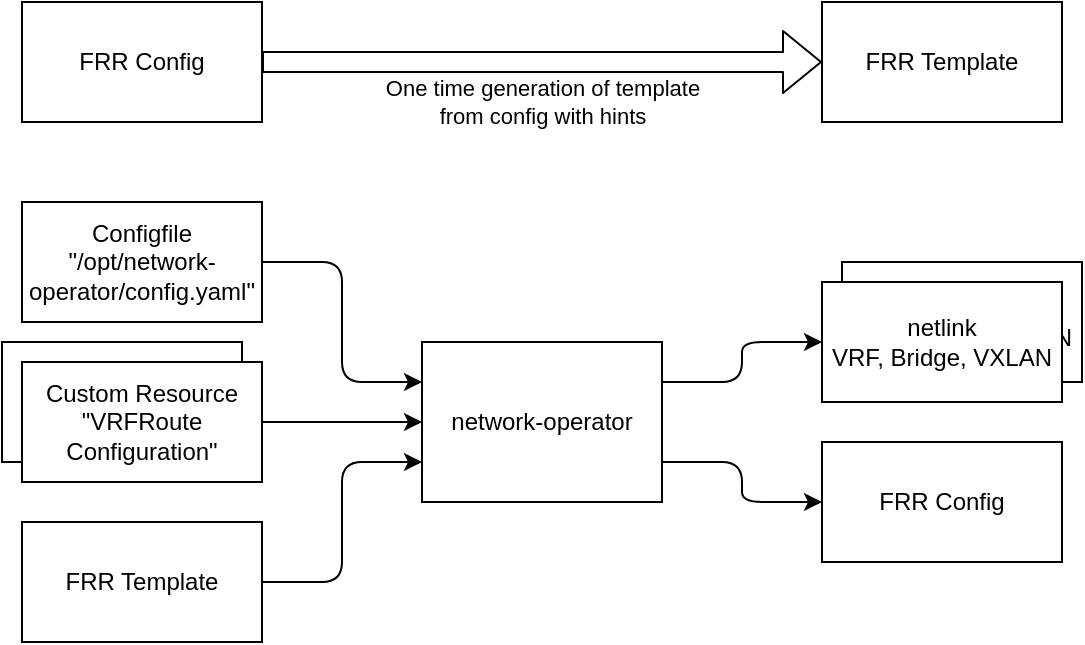 <mxfile version="16.5.1" type="device" pages="3"><diagram id="dhDu-mM1LpdKjA24CmVJ" name="Configuration Flow"><mxGraphModel dx="1422" dy="873" grid="1" gridSize="10" guides="1" tooltips="1" connect="1" arrows="1" fold="1" page="1" pageScale="1" pageWidth="850" pageHeight="1100" math="0" shadow="0"><root><mxCell id="0"/><mxCell id="1" parent="0"/><mxCell id="11" value="" style="edgeStyle=orthogonalEdgeStyle;html=1;exitX=1;exitY=0.5;exitDx=0;exitDy=0;entryX=0;entryY=0.25;entryDx=0;entryDy=0;horizontal=1;" parent="1" source="2" target="8" edge="1"><mxGeometry x="-0.429" y="20" relative="1" as="geometry"><mxPoint as="offset"/></mxGeometry></mxCell><mxCell id="2" value="Configfile&lt;br&gt;&quot;/opt/network-operator/config.yaml&quot;" style="rounded=0;whiteSpace=wrap;html=1;" parent="1" vertex="1"><mxGeometry x="80" y="150" width="120" height="60" as="geometry"/></mxCell><mxCell id="3" value="FRR Config" style="rounded=0;whiteSpace=wrap;html=1;" parent="1" vertex="1"><mxGeometry x="80" y="50" width="120" height="60" as="geometry"/></mxCell><mxCell id="12" style="edgeStyle=none;html=1;exitX=1;exitY=0.5;exitDx=0;exitDy=0;entryX=0;entryY=0.5;entryDx=0;entryDy=0;" parent="1" source="4" target="8" edge="1"><mxGeometry relative="1" as="geometry"/></mxCell><mxCell id="5" value="FRR Template" style="rounded=0;whiteSpace=wrap;html=1;" parent="1" vertex="1"><mxGeometry x="480" y="50" width="120" height="60" as="geometry"/></mxCell><mxCell id="6" value="One time generation of template&lt;br&gt;from config with hints" style="shape=flexArrow;endArrow=classic;html=1;exitX=1;exitY=0.5;exitDx=0;exitDy=0;" parent="1" source="3" target="5" edge="1"><mxGeometry y="-20" width="50" height="50" relative="1" as="geometry"><mxPoint x="560" y="270" as="sourcePoint"/><mxPoint x="610" y="220" as="targetPoint"/><mxPoint as="offset"/></mxGeometry></mxCell><mxCell id="13" style="edgeStyle=orthogonalEdgeStyle;html=1;exitX=1;exitY=0.5;exitDx=0;exitDy=0;entryX=0;entryY=0.75;entryDx=0;entryDy=0;" parent="1" source="7" target="8" edge="1"><mxGeometry relative="1" as="geometry"/></mxCell><mxCell id="7" value="FRR Template" style="rounded=0;whiteSpace=wrap;html=1;" parent="1" vertex="1"><mxGeometry x="80" y="310" width="120" height="60" as="geometry"/></mxCell><mxCell id="15" style="edgeStyle=orthogonalEdgeStyle;html=1;exitX=1;exitY=0.25;exitDx=0;exitDy=0;entryX=0;entryY=0.5;entryDx=0;entryDy=0;" parent="1" source="8" target="9" edge="1"><mxGeometry relative="1" as="geometry"/></mxCell><mxCell id="16" style="edgeStyle=orthogonalEdgeStyle;html=1;exitX=1;exitY=0.75;exitDx=0;exitDy=0;" parent="1" source="8" target="10" edge="1"><mxGeometry relative="1" as="geometry"/></mxCell><mxCell id="8" value="network-operator" style="rounded=0;whiteSpace=wrap;html=1;" parent="1" vertex="1"><mxGeometry x="280" y="220" width="120" height="80" as="geometry"/></mxCell><mxCell id="10" value="FRR Config" style="rounded=0;whiteSpace=wrap;html=1;" parent="1" vertex="1"><mxGeometry x="480" y="270" width="120" height="60" as="geometry"/></mxCell><mxCell id="14" value="Custom Resource&lt;br&gt;&quot;VRFRoute&lt;br&gt;Configuration&quot;" style="rounded=0;whiteSpace=wrap;html=1;" parent="1" vertex="1"><mxGeometry x="70" y="220" width="120" height="60" as="geometry"/></mxCell><mxCell id="4" value="Custom Resource&lt;br&gt;&quot;VRFRoute&lt;br&gt;Configuration&quot;" style="rounded=0;whiteSpace=wrap;html=1;" parent="1" vertex="1"><mxGeometry x="80" y="230" width="120" height="60" as="geometry"/></mxCell><mxCell id="17" value="netlink&lt;br&gt;VRF, Bridge, VXLAN" style="rounded=0;whiteSpace=wrap;html=1;" parent="1" vertex="1"><mxGeometry x="490" y="180" width="120" height="60" as="geometry"/></mxCell><mxCell id="9" value="netlink&lt;br&gt;VRF, Bridge, VXLAN" style="rounded=0;whiteSpace=wrap;html=1;" parent="1" vertex="1"><mxGeometry x="480" y="190" width="120" height="60" as="geometry"/></mxCell></root></mxGraphModel></diagram><diagram id="IH5Xpk33nrd960P35TV_" name="Peerings"><mxGraphModel dx="1422" dy="873" grid="1" gridSize="10" guides="1" tooltips="1" connect="1" arrows="1" fold="1" page="1" pageScale="1" pageWidth="850" pageHeight="1100" math="0" shadow="0"><root><mxCell id="xQtecLRbOh-oiLWWY4UA-0"/><mxCell id="xQtecLRbOh-oiLWWY4UA-1" parent="xQtecLRbOh-oiLWWY4UA-0"/><mxCell id="xQtecLRbOh-oiLWWY4UA-10" value="" style="rounded=0;whiteSpace=wrap;html=1;fillColor=#1ba1e2;fontColor=#ffffff;strokeColor=#006EAF;" parent="xQtecLRbOh-oiLWWY4UA-1" vertex="1"><mxGeometry x="280" y="120" width="140" height="190" as="geometry"/></mxCell><mxCell id="xQtecLRbOh-oiLWWY4UA-7" style="html=1;exitX=0.55;exitY=0.95;exitDx=0;exitDy=0;exitPerimeter=0;entryX=0.07;entryY=0.4;entryDx=0;entryDy=0;entryPerimeter=0;startArrow=classic;startFill=1;" parent="xQtecLRbOh-oiLWWY4UA-1" source="xQtecLRbOh-oiLWWY4UA-3" target="xQtecLRbOh-oiLWWY4UA-6" edge="1"><mxGeometry relative="1" as="geometry"/></mxCell><mxCell id="xQtecLRbOh-oiLWWY4UA-8" style="edgeStyle=none;html=1;exitX=0.96;exitY=0.7;exitDx=0;exitDy=0;exitPerimeter=0;entryX=0.07;entryY=0.4;entryDx=0;entryDy=0;entryPerimeter=0;startArrow=classic;startFill=1;" parent="xQtecLRbOh-oiLWWY4UA-1" source="xQtecLRbOh-oiLWWY4UA-3" target="xQtecLRbOh-oiLWWY4UA-5" edge="1"><mxGeometry relative="1" as="geometry"/></mxCell><mxCell id="xQtecLRbOh-oiLWWY4UA-9" style="edgeStyle=none;html=1;exitX=0.88;exitY=0.25;exitDx=0;exitDy=0;exitPerimeter=0;entryX=0.13;entryY=0.77;entryDx=0;entryDy=0;entryPerimeter=0;startArrow=classic;startFill=1;" parent="xQtecLRbOh-oiLWWY4UA-1" source="xQtecLRbOh-oiLWWY4UA-3" target="xQtecLRbOh-oiLWWY4UA-4" edge="1"><mxGeometry relative="1" as="geometry"/></mxCell><mxCell id="xQtecLRbOh-oiLWWY4UA-3" value="default&lt;br&gt;VRF" style="ellipse;shape=cloud;whiteSpace=wrap;html=1;" parent="xQtecLRbOh-oiLWWY4UA-1" vertex="1"><mxGeometry x="140" y="80" width="120" height="80" as="geometry"/></mxCell><mxCell id="xQtecLRbOh-oiLWWY4UA-4" value="mgmt&lt;br&gt;VRF" style="ellipse;shape=cloud;whiteSpace=wrap;html=1;" parent="xQtecLRbOh-oiLWWY4UA-1" vertex="1"><mxGeometry x="290" y="20" width="120" height="80" as="geometry"/></mxCell><mxCell id="xQtecLRbOh-oiLWWY4UA-5" value="VRF #2" style="ellipse;shape=cloud;whiteSpace=wrap;html=1;" parent="xQtecLRbOh-oiLWWY4UA-1" vertex="1"><mxGeometry x="290" y="120" width="120" height="80" as="geometry"/></mxCell><mxCell id="xQtecLRbOh-oiLWWY4UA-6" value="VRF #3" style="ellipse;shape=cloud;whiteSpace=wrap;html=1;" parent="xQtecLRbOh-oiLWWY4UA-1" vertex="1"><mxGeometry x="290" y="220" width="120" height="80" as="geometry"/></mxCell><mxCell id="xQtecLRbOh-oiLWWY4UA-11" value="VRFs, Bridges, VXLAN interfaces configured by network-operator&lt;br&gt;&lt;br&gt;Also FRR config from operator (Peerings, route-maps and prefix-lists)" style="text;html=1;strokeColor=none;fillColor=none;align=left;verticalAlign=top;whiteSpace=wrap;rounded=0;" parent="xQtecLRbOh-oiLWWY4UA-1" vertex="1"><mxGeometry x="430" y="130" width="160" height="130" as="geometry"/></mxCell><mxCell id="xQtecLRbOh-oiLWWY4UA-12" value="iBGP" style="text;html=1;strokeColor=none;fillColor=none;align=center;verticalAlign=middle;whiteSpace=wrap;rounded=0;" parent="xQtecLRbOh-oiLWWY4UA-1" vertex="1"><mxGeometry x="240" y="60" width="60" height="30" as="geometry"/></mxCell><mxCell id="xQtecLRbOh-oiLWWY4UA-13" value="iBGP" style="text;html=1;strokeColor=none;fillColor=none;align=center;verticalAlign=middle;whiteSpace=wrap;rounded=0;" parent="xQtecLRbOh-oiLWWY4UA-1" vertex="1"><mxGeometry x="230" y="140" width="60" height="30" as="geometry"/></mxCell><mxCell id="xQtecLRbOh-oiLWWY4UA-14" value="iBGP" style="text;html=1;strokeColor=none;fillColor=none;align=center;verticalAlign=middle;whiteSpace=wrap;rounded=0;" parent="xQtecLRbOh-oiLWWY4UA-1" vertex="1"><mxGeometry x="190" y="180" width="60" height="30" as="geometry"/></mxCell></root></mxGraphModel></diagram><diagram id="nI638XhZKu-Vvu-WyHZ_" name="router.c Flow"><mxGraphModel dx="981" dy="602" grid="1" gridSize="10" guides="1" tooltips="1" connect="1" arrows="1" fold="1" page="1" pageScale="1" pageWidth="850" pageHeight="1100" math="0" shadow="0"><root><mxCell id="aJYXzm2qt-FDpxUu57WG-0"/><mxCell id="aJYXzm2qt-FDpxUu57WG-1" parent="aJYXzm2qt-FDpxUu57WG-0"/><mxCell id="aJYXzm2qt-FDpxUu57WG-4" style="edgeStyle=orthogonalEdgeStyle;rounded=0;orthogonalLoop=1;jettySize=auto;html=1;exitX=0.5;exitY=1;exitDx=0;exitDy=0;entryX=0.5;entryY=0;entryDx=0;entryDy=0;" edge="1" parent="aJYXzm2qt-FDpxUu57WG-1" source="aJYXzm2qt-FDpxUu57WG-2" target="aJYXzm2qt-FDpxUu57WG-3"><mxGeometry relative="1" as="geometry"/></mxCell><mxCell id="aJYXzm2qt-FDpxUu57WG-2" value="Packet on VXLAN&lt;br&gt;if" style="rounded=0;whiteSpace=wrap;html=1;" vertex="1" parent="aJYXzm2qt-FDpxUu57WG-1"><mxGeometry x="120" y="20" width="120" height="60" as="geometry"/></mxCell><mxCell id="aJYXzm2qt-FDpxUu57WG-8" style="edgeStyle=orthogonalEdgeStyle;rounded=0;orthogonalLoop=1;jettySize=auto;html=1;exitX=0.5;exitY=1;exitDx=0;exitDy=0;entryX=0.5;entryY=0;entryDx=0;entryDy=0;fontSize=10;" edge="1" parent="aJYXzm2qt-FDpxUu57WG-1" source="aJYXzm2qt-FDpxUu57WG-3" target="aJYXzm2qt-FDpxUu57WG-5"><mxGeometry relative="1" as="geometry"/></mxCell><mxCell id="aJYXzm2qt-FDpxUu57WG-3" value="Route Lookup&lt;br&gt;(&lt;b&gt;sourceif is overwritten to Bridge&lt;/b&gt;)" style="rounded=0;whiteSpace=wrap;html=1;" vertex="1" parent="aJYXzm2qt-FDpxUu57WG-1"><mxGeometry x="120" y="120" width="120" height="60" as="geometry"/></mxCell><mxCell id="aJYXzm2qt-FDpxUu57WG-7" value="Yes" style="edgeStyle=orthogonalEdgeStyle;rounded=0;orthogonalLoop=1;jettySize=auto;html=1;exitX=1;exitY=0.5;exitDx=0;exitDy=0;entryX=0;entryY=0.5;entryDx=0;entryDy=0;fontSize=10;" edge="1" parent="aJYXzm2qt-FDpxUu57WG-1" source="aJYXzm2qt-FDpxUu57WG-5" target="aJYXzm2qt-FDpxUu57WG-6"><mxGeometry relative="1" as="geometry"/></mxCell><mxCell id="aJYXzm2qt-FDpxUu57WG-11" value="No" style="edgeStyle=orthogonalEdgeStyle;rounded=0;orthogonalLoop=1;jettySize=auto;html=1;exitX=0.5;exitY=1;exitDx=0;exitDy=0;entryX=0.5;entryY=0;entryDx=0;entryDy=0;fontSize=10;" edge="1" parent="aJYXzm2qt-FDpxUu57WG-1" source="aJYXzm2qt-FDpxUu57WG-5" target="aJYXzm2qt-FDpxUu57WG-10"><mxGeometry relative="1" as="geometry"/></mxCell><mxCell id="aJYXzm2qt-FDpxUu57WG-5" value="Local VRF destination?&lt;br&gt;&lt;font style=&quot;font-size: 10px&quot;&gt;(NOT_FWD)&lt;/font&gt;" style="rhombus;whiteSpace=wrap;html=1;" vertex="1" parent="aJYXzm2qt-FDpxUu57WG-1"><mxGeometry x="120" y="220" width="120" height="70" as="geometry"/></mxCell><mxCell id="aJYXzm2qt-FDpxUu57WG-6" value="TC_ACT_OK&lt;br&gt;&lt;font style=&quot;font-size: 10px&quot;&gt;-&amp;gt; pass to VRF&lt;/font&gt;" style="rounded=1;whiteSpace=wrap;html=1;" vertex="1" parent="aJYXzm2qt-FDpxUu57WG-1"><mxGeometry x="280" y="237.5" width="130" height="35" as="geometry"/></mxCell><mxCell id="aJYXzm2qt-FDpxUu57WG-13" value="Yes" style="edgeStyle=orthogonalEdgeStyle;rounded=0;orthogonalLoop=1;jettySize=auto;html=1;exitX=1;exitY=0.5;exitDx=0;exitDy=0;entryX=0;entryY=0.5;entryDx=0;entryDy=0;fontSize=10;" edge="1" parent="aJYXzm2qt-FDpxUu57WG-1" source="aJYXzm2qt-FDpxUu57WG-10" target="aJYXzm2qt-FDpxUu57WG-12"><mxGeometry relative="1" as="geometry"/></mxCell><mxCell id="aJYXzm2qt-FDpxUu57WG-15" style="edgeStyle=orthogonalEdgeStyle;rounded=0;orthogonalLoop=1;jettySize=auto;html=1;exitX=0.5;exitY=1;exitDx=0;exitDy=0;entryX=0.5;entryY=0;entryDx=0;entryDy=0;fontSize=10;" edge="1" parent="aJYXzm2qt-FDpxUu57WG-1" source="aJYXzm2qt-FDpxUu57WG-10" target="aJYXzm2qt-FDpxUu57WG-14"><mxGeometry relative="1" as="geometry"/></mxCell><mxCell id="aJYXzm2qt-FDpxUu57WG-10" value="Forward" style="rhombus;whiteSpace=wrap;html=1;" vertex="1" parent="aJYXzm2qt-FDpxUu57WG-1"><mxGeometry x="120" y="330" width="120" height="70" as="geometry"/></mxCell><mxCell id="aJYXzm2qt-FDpxUu57WG-12" value="TC_ACT_REDIRECT&lt;br&gt;&lt;font style=&quot;font-size: 10px&quot;&gt;-&amp;gt; redirect to VETH&lt;/font&gt;" style="rounded=1;whiteSpace=wrap;html=1;" vertex="1" parent="aJYXzm2qt-FDpxUu57WG-1"><mxGeometry x="280" y="347.5" width="130" height="35" as="geometry"/></mxCell><mxCell id="aJYXzm2qt-FDpxUu57WG-14" value="TC_ACT_SHOT&lt;br&gt;&lt;span style=&quot;font-size: 10px&quot;&gt;-&amp;gt; drop packet&lt;/span&gt;" style="rounded=1;whiteSpace=wrap;html=1;" vertex="1" parent="aJYXzm2qt-FDpxUu57WG-1"><mxGeometry x="115" y="440" width="130" height="35" as="geometry"/></mxCell><mxCell id="aJYXzm2qt-FDpxUu57WG-16" style="edgeStyle=orthogonalEdgeStyle;rounded=0;orthogonalLoop=1;jettySize=auto;html=1;exitX=0.5;exitY=1;exitDx=0;exitDy=0;entryX=0.5;entryY=0;entryDx=0;entryDy=0;" edge="1" parent="aJYXzm2qt-FDpxUu57WG-1" source="aJYXzm2qt-FDpxUu57WG-17" target="aJYXzm2qt-FDpxUu57WG-19"><mxGeometry relative="1" as="geometry"/></mxCell><mxCell id="aJYXzm2qt-FDpxUu57WG-17" value="Packet on VETH&lt;br&gt;if" style="rounded=0;whiteSpace=wrap;html=1;" vertex="1" parent="aJYXzm2qt-FDpxUu57WG-1"><mxGeometry x="445" y="20" width="120" height="60" as="geometry"/></mxCell><mxCell id="aJYXzm2qt-FDpxUu57WG-18" style="edgeStyle=orthogonalEdgeStyle;rounded=0;orthogonalLoop=1;jettySize=auto;html=1;exitX=0.5;exitY=1;exitDx=0;exitDy=0;entryX=0.5;entryY=0;entryDx=0;entryDy=0;fontSize=10;" edge="1" parent="aJYXzm2qt-FDpxUu57WG-1" source="aJYXzm2qt-FDpxUu57WG-19" target="aJYXzm2qt-FDpxUu57WG-22"><mxGeometry relative="1" as="geometry"/></mxCell><mxCell id="aJYXzm2qt-FDpxUu57WG-19" value="Route Lookup" style="rounded=0;whiteSpace=wrap;html=1;" vertex="1" parent="aJYXzm2qt-FDpxUu57WG-1"><mxGeometry x="445" y="120" width="120" height="60" as="geometry"/></mxCell><mxCell id="aJYXzm2qt-FDpxUu57WG-20" value="Yes" style="edgeStyle=orthogonalEdgeStyle;rounded=0;orthogonalLoop=1;jettySize=auto;html=1;exitX=1;exitY=0.5;exitDx=0;exitDy=0;entryX=0;entryY=0.5;entryDx=0;entryDy=0;fontSize=10;" edge="1" parent="aJYXzm2qt-FDpxUu57WG-1" source="aJYXzm2qt-FDpxUu57WG-22" target="aJYXzm2qt-FDpxUu57WG-23"><mxGeometry relative="1" as="geometry"/></mxCell><mxCell id="aJYXzm2qt-FDpxUu57WG-21" value="No" style="edgeStyle=orthogonalEdgeStyle;rounded=0;orthogonalLoop=1;jettySize=auto;html=1;exitX=0.5;exitY=1;exitDx=0;exitDy=0;entryX=0.5;entryY=0;entryDx=0;entryDy=0;fontSize=10;" edge="1" parent="aJYXzm2qt-FDpxUu57WG-1" source="aJYXzm2qt-FDpxUu57WG-22" target="aJYXzm2qt-FDpxUu57WG-26"><mxGeometry relative="1" as="geometry"/></mxCell><mxCell id="aJYXzm2qt-FDpxUu57WG-22" value="Local VRF destination?&lt;br&gt;&lt;font style=&quot;font-size: 10px&quot;&gt;(NOT_FWD)&lt;/font&gt;" style="rhombus;whiteSpace=wrap;html=1;" vertex="1" parent="aJYXzm2qt-FDpxUu57WG-1"><mxGeometry x="445" y="220" width="120" height="70" as="geometry"/></mxCell><mxCell id="aJYXzm2qt-FDpxUu57WG-23" value="TC_ACT_OK&lt;br&gt;&lt;font style=&quot;font-size: 10px&quot;&gt;-&amp;gt; pass to VRF&lt;/font&gt;" style="rounded=1;whiteSpace=wrap;html=1;" vertex="1" parent="aJYXzm2qt-FDpxUu57WG-1"><mxGeometry x="605" y="237.5" width="130" height="35" as="geometry"/></mxCell><mxCell id="aJYXzm2qt-FDpxUu57WG-24" value="Yes" style="edgeStyle=orthogonalEdgeStyle;rounded=0;orthogonalLoop=1;jettySize=auto;html=1;exitX=1;exitY=0.5;exitDx=0;exitDy=0;entryX=0;entryY=0.5;entryDx=0;entryDy=0;fontSize=10;" edge="1" parent="aJYXzm2qt-FDpxUu57WG-1" source="aJYXzm2qt-FDpxUu57WG-26" target="aJYXzm2qt-FDpxUu57WG-27"><mxGeometry relative="1" as="geometry"/></mxCell><mxCell id="aJYXzm2qt-FDpxUu57WG-25" style="edgeStyle=orthogonalEdgeStyle;rounded=0;orthogonalLoop=1;jettySize=auto;html=1;exitX=0.5;exitY=1;exitDx=0;exitDy=0;entryX=0.5;entryY=0;entryDx=0;entryDy=0;fontSize=10;" edge="1" parent="aJYXzm2qt-FDpxUu57WG-1" source="aJYXzm2qt-FDpxUu57WG-26" target="aJYXzm2qt-FDpxUu57WG-28"><mxGeometry relative="1" as="geometry"/></mxCell><mxCell id="aJYXzm2qt-FDpxUu57WG-26" value="Forward" style="rhombus;whiteSpace=wrap;html=1;" vertex="1" parent="aJYXzm2qt-FDpxUu57WG-1"><mxGeometry x="445" y="330" width="120" height="70" as="geometry"/></mxCell><mxCell id="aJYXzm2qt-FDpxUu57WG-27" value="TC_ACT_REDIRECT&lt;br&gt;&lt;font style=&quot;font-size: 10px&quot;&gt;-&amp;gt; redirect to VXLAN&lt;/font&gt;" style="rounded=1;whiteSpace=wrap;html=1;" vertex="1" parent="aJYXzm2qt-FDpxUu57WG-1"><mxGeometry x="605" y="347.5" width="130" height="35" as="geometry"/></mxCell><mxCell id="aJYXzm2qt-FDpxUu57WG-28" value="TC_ACT_SHOT&lt;br&gt;&lt;span style=&quot;font-size: 10px&quot;&gt;-&amp;gt; drop packet&lt;/span&gt;" style="rounded=1;whiteSpace=wrap;html=1;" vertex="1" parent="aJYXzm2qt-FDpxUu57WG-1"><mxGeometry x="440" y="440" width="130" height="35" as="geometry"/></mxCell><mxCell id="aJYXzm2qt-FDpxUu57WG-29" value="in this case it is likely BGP traffic" style="text;html=1;strokeColor=none;fillColor=none;align=center;verticalAlign=middle;whiteSpace=wrap;rounded=0;fontSize=10;" vertex="1" parent="aJYXzm2qt-FDpxUu57WG-1"><mxGeometry x="560" y="207.5" width="60" height="30" as="geometry"/></mxCell><mxCell id="aJYXzm2qt-FDpxUu57WG-30" value="This is programmed in eBPF map&amp;nbsp;&lt;b&gt;lookup_port&lt;/b&gt;" style="text;html=1;strokeColor=none;fillColor=none;align=left;verticalAlign=middle;whiteSpace=wrap;rounded=0;fontSize=10;" vertex="1" parent="aJYXzm2qt-FDpxUu57WG-1"><mxGeometry x="250" y="120" width="90" height="60" as="geometry"/></mxCell></root></mxGraphModel></diagram></mxfile>